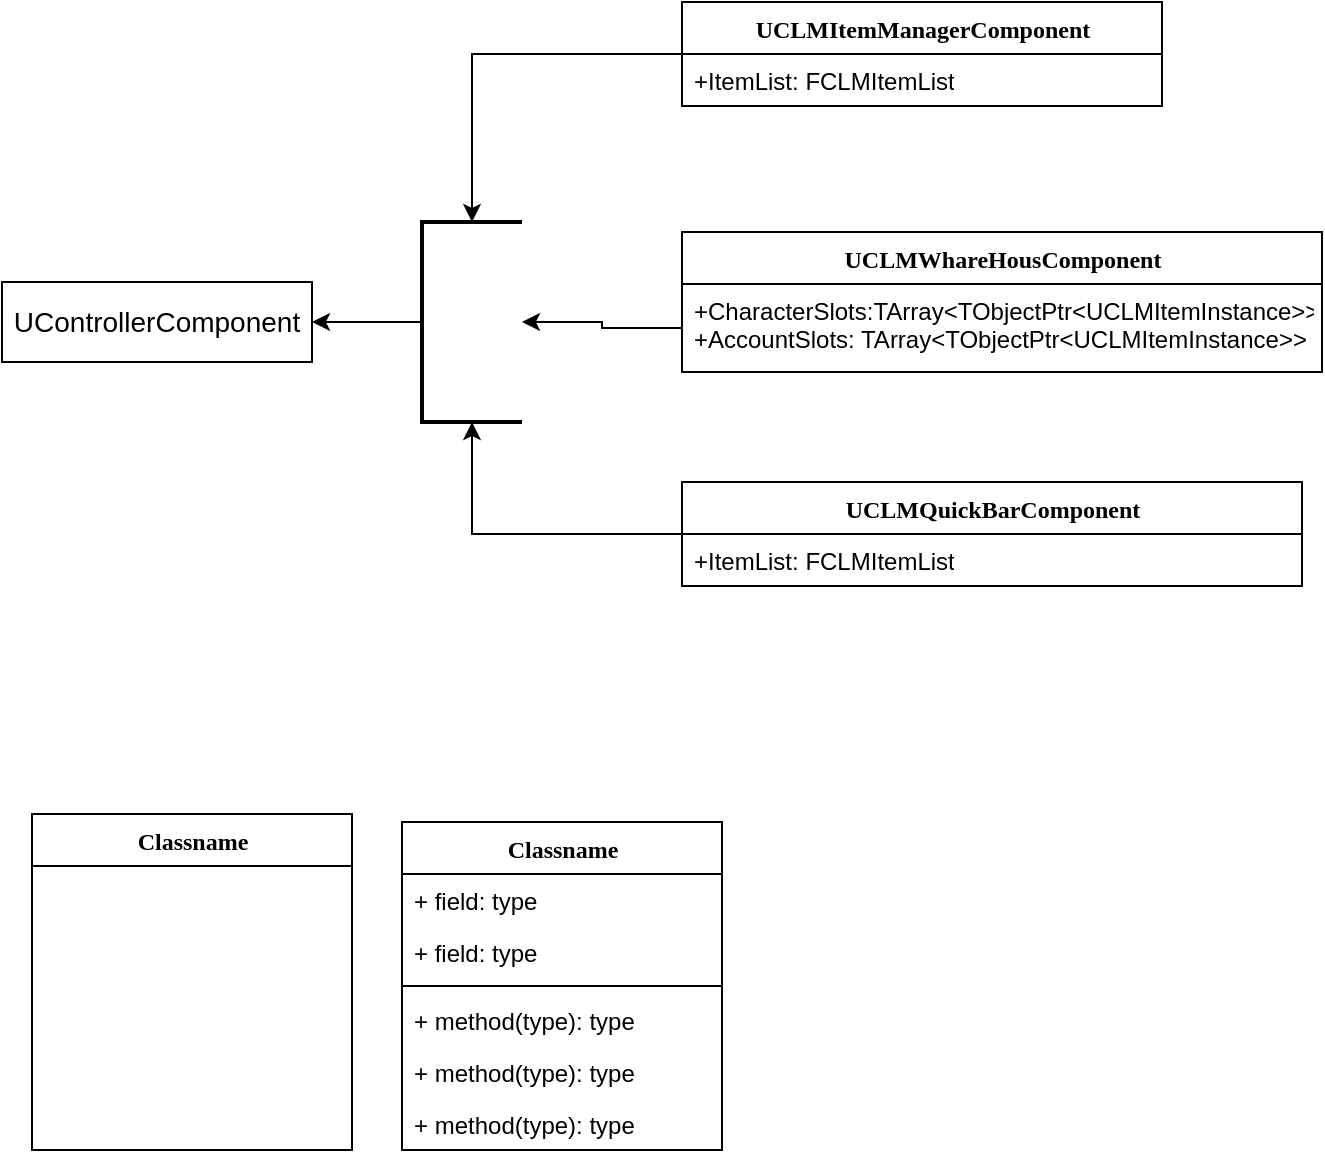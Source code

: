 <mxfile version="24.7.16">
  <diagram name="Page-1" id="6133507b-19e7-1e82-6fc7-422aa6c4b21f">
    <mxGraphModel dx="1434" dy="746" grid="1" gridSize="10" guides="1" tooltips="1" connect="1" arrows="1" fold="1" page="1" pageScale="1" pageWidth="1100" pageHeight="850" background="none" math="0" shadow="0">
      <root>
        <mxCell id="0" />
        <mxCell id="1" parent="0" />
        <mxCell id="235556782a83e6d0-1" value="Classname" style="swimlane;html=1;fontStyle=1;align=center;verticalAlign=top;childLayout=stackLayout;horizontal=1;startSize=26;horizontalStack=0;resizeParent=1;resizeLast=0;collapsible=1;marginBottom=0;swimlaneFillColor=#ffffff;rounded=0;shadow=0;comic=0;labelBackgroundColor=none;strokeWidth=1;fillColor=none;fontFamily=Verdana;fontSize=12" parent="1" vertex="1">
          <mxGeometry x="35" y="436" width="160" height="168" as="geometry" />
        </mxCell>
        <mxCell id="78961159f06e98e8-43" value="Classname" style="swimlane;html=1;fontStyle=1;align=center;verticalAlign=top;childLayout=stackLayout;horizontal=1;startSize=26;horizontalStack=0;resizeParent=1;resizeLast=0;collapsible=1;marginBottom=0;swimlaneFillColor=#ffffff;rounded=0;shadow=0;comic=0;labelBackgroundColor=none;strokeWidth=1;fillColor=none;fontFamily=Verdana;fontSize=12" parent="1" vertex="1">
          <mxGeometry x="220" y="440" width="160" height="164" as="geometry" />
        </mxCell>
        <mxCell id="78961159f06e98e8-44" value="+ field: type" style="text;html=1;strokeColor=none;fillColor=none;align=left;verticalAlign=top;spacingLeft=4;spacingRight=4;whiteSpace=wrap;overflow=hidden;rotatable=0;points=[[0,0.5],[1,0.5]];portConstraint=eastwest;" parent="78961159f06e98e8-43" vertex="1">
          <mxGeometry y="26" width="160" height="26" as="geometry" />
        </mxCell>
        <mxCell id="78961159f06e98e8-45" value="+ field: type" style="text;html=1;strokeColor=none;fillColor=none;align=left;verticalAlign=top;spacingLeft=4;spacingRight=4;whiteSpace=wrap;overflow=hidden;rotatable=0;points=[[0,0.5],[1,0.5]];portConstraint=eastwest;" parent="78961159f06e98e8-43" vertex="1">
          <mxGeometry y="52" width="160" height="26" as="geometry" />
        </mxCell>
        <mxCell id="78961159f06e98e8-51" value="" style="line;html=1;strokeWidth=1;fillColor=none;align=left;verticalAlign=middle;spacingTop=-1;spacingLeft=3;spacingRight=3;rotatable=0;labelPosition=right;points=[];portConstraint=eastwest;" parent="78961159f06e98e8-43" vertex="1">
          <mxGeometry y="78" width="160" height="8" as="geometry" />
        </mxCell>
        <mxCell id="78961159f06e98e8-52" value="+ method(type): type" style="text;html=1;strokeColor=none;fillColor=none;align=left;verticalAlign=top;spacingLeft=4;spacingRight=4;whiteSpace=wrap;overflow=hidden;rotatable=0;points=[[0,0.5],[1,0.5]];portConstraint=eastwest;" parent="78961159f06e98e8-43" vertex="1">
          <mxGeometry y="86" width="160" height="26" as="geometry" />
        </mxCell>
        <mxCell id="b94bc138ca980ef-2" value="+ method(type): type" style="text;html=1;strokeColor=none;fillColor=none;align=left;verticalAlign=top;spacingLeft=4;spacingRight=4;whiteSpace=wrap;overflow=hidden;rotatable=0;points=[[0,0.5],[1,0.5]];portConstraint=eastwest;" parent="78961159f06e98e8-43" vertex="1">
          <mxGeometry y="112" width="160" height="26" as="geometry" />
        </mxCell>
        <mxCell id="b94bc138ca980ef-3" value="+ method(type): type" style="text;html=1;strokeColor=none;fillColor=none;align=left;verticalAlign=top;spacingLeft=4;spacingRight=4;whiteSpace=wrap;overflow=hidden;rotatable=0;points=[[0,0.5],[1,0.5]];portConstraint=eastwest;" parent="78961159f06e98e8-43" vertex="1">
          <mxGeometry y="138" width="160" height="26" as="geometry" />
        </mxCell>
        <mxCell id="uK9CVy9OibjjlbtsCn73-30" style="edgeStyle=orthogonalEdgeStyle;rounded=0;orthogonalLoop=1;jettySize=auto;html=1;" edge="1" parent="1" source="uK9CVy9OibjjlbtsCn73-2" target="uK9CVy9OibjjlbtsCn73-27">
          <mxGeometry relative="1" as="geometry" />
        </mxCell>
        <mxCell id="uK9CVy9OibjjlbtsCn73-2" value="UCLMItemManagerComponent&lt;div&gt;&lt;br&gt;&lt;/div&gt;" style="swimlane;html=1;fontStyle=1;align=center;verticalAlign=top;childLayout=stackLayout;horizontal=1;startSize=26;horizontalStack=0;resizeParent=1;resizeLast=0;collapsible=1;marginBottom=0;swimlaneFillColor=#ffffff;rounded=0;shadow=0;comic=0;labelBackgroundColor=none;strokeWidth=1;fillColor=none;fontFamily=Verdana;fontSize=12;swimlaneLine=1;glass=0;strokeColor=default;swimlaneBody=1;swimlaneHead=1;allowArrows=1;connectable=1;container=1;pointerEvents=1;deletable=1;cloneable=1;rotatable=1;" vertex="1" parent="1">
          <mxGeometry x="360" y="30" width="240" height="52" as="geometry" />
        </mxCell>
        <mxCell id="uK9CVy9OibjjlbtsCn73-3" value="+ItemList: FCLMItemList&lt;div&gt;&lt;br&gt;&lt;/div&gt;" style="text;html=1;strokeColor=none;fillColor=none;align=left;verticalAlign=top;spacingLeft=4;spacingRight=4;whiteSpace=wrap;overflow=hidden;rotatable=0;points=[[0,0.5],[1,0.5]];portConstraint=eastwest;" vertex="1" parent="uK9CVy9OibjjlbtsCn73-2">
          <mxGeometry y="26" width="240" height="26" as="geometry" />
        </mxCell>
        <mxCell id="uK9CVy9OibjjlbtsCn73-11" value="UControllerComponent" style="rounded=0;html=1;align=center;verticalAlign=middle;whiteSpace=wrap;fontSize=14;" vertex="1" parent="1">
          <mxGeometry x="20" y="170" width="155" height="40" as="geometry" />
        </mxCell>
        <mxCell id="uK9CVy9OibjjlbtsCn73-12" value="UCLMWhareHousComponent&lt;div&gt;&lt;br&gt;&lt;/div&gt;" style="swimlane;fontStyle=1;align=center;verticalAlign=top;childLayout=stackLayout;horizontal=1;startSize=26;horizontalStack=0;resizeParent=1;resizeLast=0;collapsible=1;marginBottom=0;swimlaneFillColor=#ffffff;rounded=0;shadow=0;comic=0;labelBackgroundColor=none;strokeWidth=1;fillColor=none;fontFamily=Verdana;fontSize=12;swimlaneLine=1;glass=0;strokeColor=default;swimlaneBody=1;swimlaneHead=1;allowArrows=1;connectable=1;container=1;pointerEvents=1;deletable=1;cloneable=1;rotatable=1;dropTarget=1;textDirection=ltr;html=1;" vertex="1" parent="1">
          <mxGeometry x="360" y="145" width="320" height="70" as="geometry" />
        </mxCell>
        <mxCell id="uK9CVy9OibjjlbtsCn73-13" value="+Character&lt;span style=&quot;background-color: initial;&quot;&gt;Slots:TArray&amp;lt;TObjectPtr&amp;lt;UCLMItemInstance&amp;gt;&amp;gt;&lt;/span&gt;&lt;div&gt;&lt;div&gt;+AccountSlots: TArray&amp;lt;TObjectPtr&amp;lt;UCLMItemInstance&amp;gt;&amp;gt;&lt;br&gt;&lt;div&gt;&lt;br&gt;&lt;/div&gt;&lt;/div&gt;&lt;/div&gt;" style="text;html=1;strokeColor=none;fillColor=none;align=left;verticalAlign=top;spacingLeft=4;spacingRight=4;whiteSpace=wrap;overflow=hidden;rotatable=0;points=[[0,0.5],[1,0.5]];portConstraint=eastwest;" vertex="1" parent="uK9CVy9OibjjlbtsCn73-12">
          <mxGeometry y="26" width="320" height="44" as="geometry" />
        </mxCell>
        <mxCell id="uK9CVy9OibjjlbtsCn73-29" style="edgeStyle=orthogonalEdgeStyle;rounded=0;orthogonalLoop=1;jettySize=auto;html=1;" edge="1" parent="1" source="uK9CVy9OibjjlbtsCn73-14" target="uK9CVy9OibjjlbtsCn73-27">
          <mxGeometry relative="1" as="geometry" />
        </mxCell>
        <mxCell id="uK9CVy9OibjjlbtsCn73-14" value="UCLMQuickBarComponent&lt;div&gt;&lt;div&gt;&lt;br&gt;&lt;/div&gt;&lt;/div&gt;" style="swimlane;html=1;fontStyle=1;align=center;verticalAlign=top;childLayout=stackLayout;horizontal=1;startSize=26;horizontalStack=0;resizeParent=1;resizeLast=0;collapsible=1;marginBottom=0;swimlaneFillColor=#ffffff;rounded=0;shadow=0;comic=0;labelBackgroundColor=none;strokeWidth=1;fillColor=none;fontFamily=Verdana;fontSize=12;swimlaneLine=1;glass=0;strokeColor=default;swimlaneBody=1;swimlaneHead=1;allowArrows=1;connectable=1;container=1;pointerEvents=1;deletable=1;cloneable=1;rotatable=1;" vertex="1" parent="1">
          <mxGeometry x="360" y="270" width="310" height="52" as="geometry" />
        </mxCell>
        <mxCell id="uK9CVy9OibjjlbtsCn73-15" value="+ItemList: FCLMItemList&lt;div&gt;&lt;br&gt;&lt;/div&gt;" style="text;html=1;strokeColor=none;fillColor=none;align=left;verticalAlign=top;spacingLeft=4;spacingRight=4;whiteSpace=wrap;overflow=hidden;rotatable=0;points=[[0,0.5],[1,0.5]];portConstraint=eastwest;" vertex="1" parent="uK9CVy9OibjjlbtsCn73-14">
          <mxGeometry y="26" width="310" height="26" as="geometry" />
        </mxCell>
        <mxCell id="uK9CVy9OibjjlbtsCn73-31" style="edgeStyle=orthogonalEdgeStyle;rounded=0;orthogonalLoop=1;jettySize=auto;html=1;" edge="1" parent="1" source="uK9CVy9OibjjlbtsCn73-27" target="uK9CVy9OibjjlbtsCn73-11">
          <mxGeometry relative="1" as="geometry" />
        </mxCell>
        <mxCell id="uK9CVy9OibjjlbtsCn73-27" value="" style="strokeWidth=2;html=1;shape=mxgraph.flowchart.annotation_1;align=left;pointerEvents=1;" vertex="1" parent="1">
          <mxGeometry x="230" y="140" width="50" height="100" as="geometry" />
        </mxCell>
        <mxCell id="uK9CVy9OibjjlbtsCn73-28" style="edgeStyle=orthogonalEdgeStyle;rounded=0;orthogonalLoop=1;jettySize=auto;html=1;" edge="1" parent="1" source="uK9CVy9OibjjlbtsCn73-13" target="uK9CVy9OibjjlbtsCn73-27">
          <mxGeometry relative="1" as="geometry" />
        </mxCell>
      </root>
    </mxGraphModel>
  </diagram>
</mxfile>
